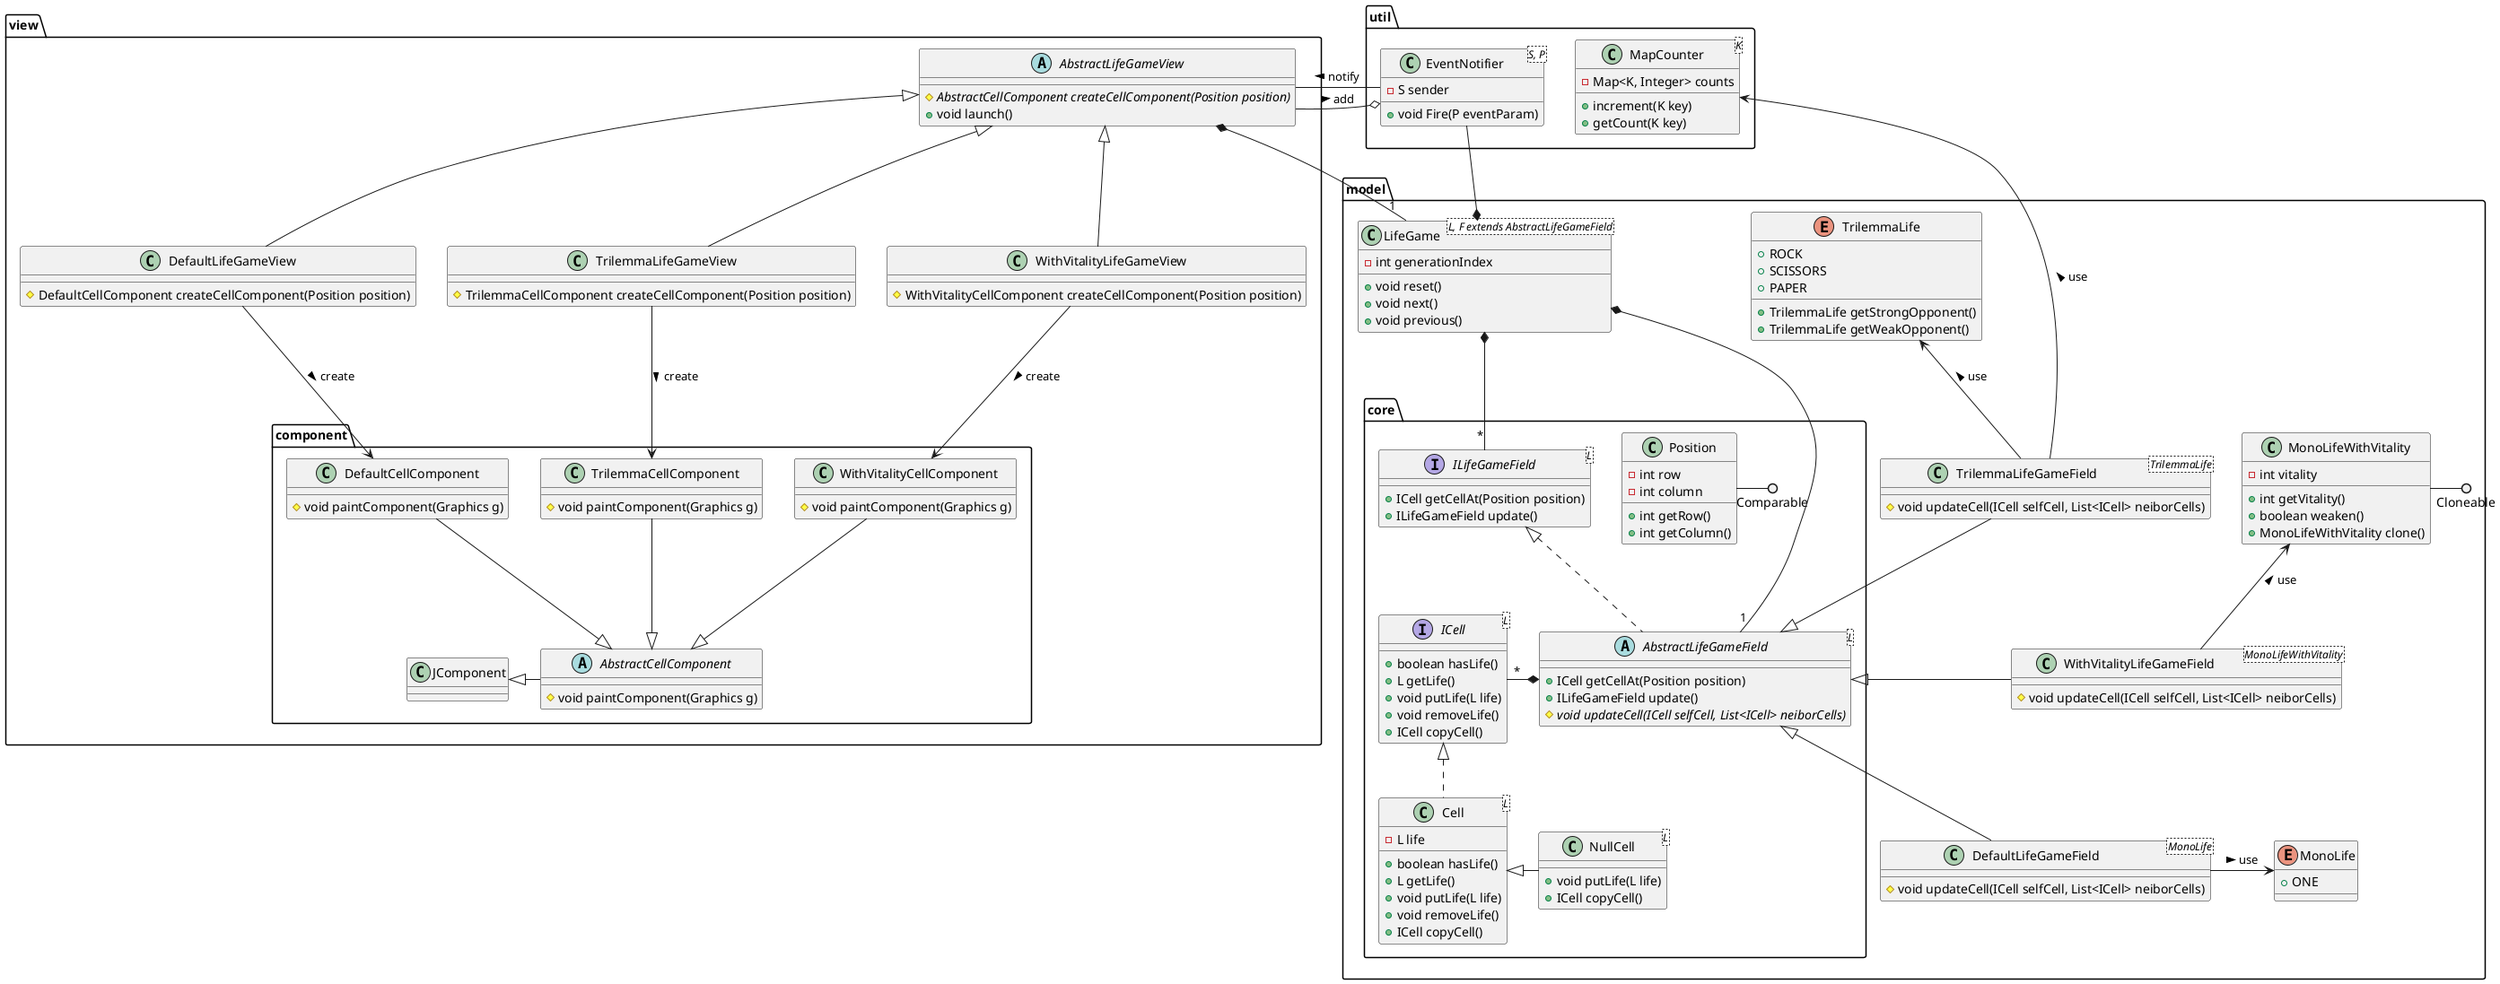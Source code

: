@startuml LifeGame

package view {

    package component {

        abstract class AbstractCellComponent {
            # void paintComponent(Graphics g)
        }

        class DefaultCellComponent {
            # void paintComponent(Graphics g)
        }

        class TrilemmaCellComponent {
            # void paintComponent(Graphics g)
        }

        class WithVitalityCellComponent {
            # void paintComponent(Graphics g)
        }

        JComponent <|-right- AbstractCellComponent
        AbstractCellComponent <|-up- DefaultCellComponent
        AbstractCellComponent <|-up- TrilemmaCellComponent
        AbstractCellComponent <|-up- WithVitalityCellComponent

    }

    abstract class AbstractLifeGameView {
        # {abstract} AbstractCellComponent createCellComponent(Position position)
        + void launch()
    }

    class DefaultLifeGameView {
        # DefaultCellComponent createCellComponent(Position position)
    }    

    class TrilemmaLifeGameView {
        # TrilemmaCellComponent createCellComponent(Position position)
    }    

    class WithVitalityLifeGameView {
        # WithVitalityCellComponent createCellComponent(Position position)
    }    

    AbstractLifeGameView <|-- DefaultLifeGameView
    AbstractLifeGameView <|-- TrilemmaLifeGameView
    AbstractLifeGameView <|-- WithVitalityLifeGameView

    DefaultLifeGameView --> DefaultCellComponent : > create
    TrilemmaLifeGameView --> TrilemmaCellComponent : > create
    WithVitalityLifeGameView --> WithVitalityCellComponent : > create
}

package model {

    package core {

        interface ICell<L> {
            + boolean hasLife()
            + L getLife()
            + void putLife(L life)
            + void removeLife()
            + ICell copyCell()
        }

        class Cell<L> {
            - L life
            + boolean hasLife()
            + L getLife()
            + void putLife(L life)
            + void removeLife()
            + ICell copyCell()
        }

        class NullCell<L> {
            + void putLife(L life)
            + ICell copyCell()
        }

        class Position {
            - int row
            - int column
            + int getRow()
            + int getColumn()
        }

        interface ILifeGameField<L> {
            + ICell getCellAt(Position position)
            + ILifeGameField update()
        }

        abstract class AbstractLifeGameField<L> {
            + ICell getCellAt(Position position)
            + ILifeGameField update()
            # {abstract} void updateCell(ICell selfCell, List<ICell> neiborCells)
        }

        ICell <|.. Cell
        Cell <|-right- NullCell
        ILifeGameField <|.. AbstractLifeGameField
        AbstractLifeGameField *-left- "*" ICell  
        Position -() Comparable 
    }

    enum MonoLife {
        + ONE
    }

    enum TrilemmaLife {
        + ROCK
        + SCISSORS
        + PAPER
        + TrilemmaLife getStrongOpponent()
        + TrilemmaLife getWeakOpponent()
    }

    class MonoLifeWithVitality {
        - int vitality
        + int getVitality()
        + boolean weaken()
        + MonoLifeWithVitality clone()
    }

    class DefaultLifeGameField<MonoLife> {
        # void updateCell(ICell selfCell, List<ICell> neiborCells)
    }

    class TrilemmaLifeGameField<TrilemmaLife> {
        # void updateCell(ICell selfCell, List<ICell> neiborCells)
    }

    class WithVitalityLifeGameField<MonoLifeWithVitality> {
        # void updateCell(ICell selfCell, List<ICell> neiborCells)
    }

    class LifeGame<L, F extends AbstractLifeGameField> {
        - int generationIndex
        + void reset()
        + void next()
        + void previous()
    }

    DefaultLifeGameField -right-> MonoLife : > use
    TrilemmaLifeGameField -up-> TrilemmaLife : > use
    WithVitalityLifeGameField -up-> MonoLifeWithVitality : > use
    AbstractLifeGameField <|-down- DefaultLifeGameField
    AbstractLifeGameField <|-up- TrilemmaLifeGameField
    AbstractLifeGameField <|-right- WithVitalityLifeGameField
    LifeGame *-- "1" AbstractLifeGameField
    LifeGame *-- "*" ILifeGameField
    MonoLifeWithVitality -() Cloneable 
}

package util {

    class EventNotifier<S, P> {
        - S sender
        + void Fire(P eventParam)
    }

    class MapCounter<K> {
        - Map<K, Integer> counts
        + increment(K key)
        + getCount(K key)
    }

}

LifeGame *-up- EventNotifier
TrilemmaLifeGameField -up-> MapCounter : > use
AbstractLifeGameView *-- "1" LifeGame
EventNotifier o-right- AbstractLifeGameView  : < add
AbstractLifeGameView -left-  EventNotifier : < notify
@enduml